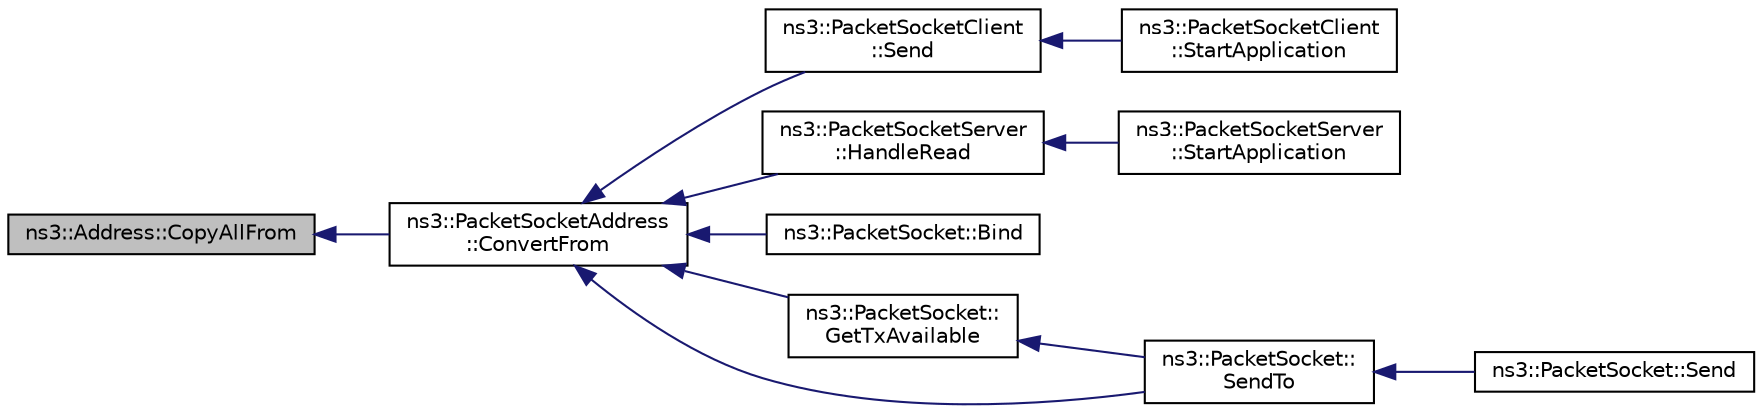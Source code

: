 digraph "ns3::Address::CopyAllFrom"
{
  edge [fontname="Helvetica",fontsize="10",labelfontname="Helvetica",labelfontsize="10"];
  node [fontname="Helvetica",fontsize="10",shape=record];
  rankdir="LR";
  Node1 [label="ns3::Address::CopyAllFrom",height=0.2,width=0.4,color="black", fillcolor="grey75", style="filled", fontcolor="black"];
  Node1 -> Node2 [dir="back",color="midnightblue",fontsize="10",style="solid"];
  Node2 [label="ns3::PacketSocketAddress\l::ConvertFrom",height=0.2,width=0.4,color="black", fillcolor="white", style="filled",URL="$d7/d64/classns3_1_1PacketSocketAddress.html#ab90d0401de757d2da5bf1ad07af2ecf5"];
  Node2 -> Node3 [dir="back",color="midnightblue",fontsize="10",style="solid"];
  Node3 [label="ns3::PacketSocketClient\l::Send",height=0.2,width=0.4,color="black", fillcolor="white", style="filled",URL="$d0/dcc/classns3_1_1PacketSocketClient.html#ad3a4b71574d311bbc927ec46dc52abd0",tooltip="Send a packet. "];
  Node3 -> Node4 [dir="back",color="midnightblue",fontsize="10",style="solid"];
  Node4 [label="ns3::PacketSocketClient\l::StartApplication",height=0.2,width=0.4,color="black", fillcolor="white", style="filled",URL="$d0/dcc/classns3_1_1PacketSocketClient.html#a51fe7978d43291735b363a7060512c37",tooltip="Application specific startup code. "];
  Node2 -> Node5 [dir="back",color="midnightblue",fontsize="10",style="solid"];
  Node5 [label="ns3::PacketSocketServer\l::HandleRead",height=0.2,width=0.4,color="black", fillcolor="white", style="filled",URL="$dd/d00/classns3_1_1PacketSocketServer.html#a2ffc59a7b69f44af5f45fe8e9cf2fc85",tooltip="Handle a packet received by the application. "];
  Node5 -> Node6 [dir="back",color="midnightblue",fontsize="10",style="solid"];
  Node6 [label="ns3::PacketSocketServer\l::StartApplication",height=0.2,width=0.4,color="black", fillcolor="white", style="filled",URL="$dd/d00/classns3_1_1PacketSocketServer.html#ab0ede0184063258690b5501c52644045",tooltip="Application specific startup code. "];
  Node2 -> Node7 [dir="back",color="midnightblue",fontsize="10",style="solid"];
  Node7 [label="ns3::PacketSocket::Bind",height=0.2,width=0.4,color="black", fillcolor="white", style="filled",URL="$db/d5c/classns3_1_1PacketSocket.html#a1c50ba1bd9d23186d1c09f60d298095f",tooltip="Bind the socket to the NetDevice and register the protocol handler specified in the address..."];
  Node2 -> Node8 [dir="back",color="midnightblue",fontsize="10",style="solid"];
  Node8 [label="ns3::PacketSocket::\lGetTxAvailable",height=0.2,width=0.4,color="black", fillcolor="white", style="filled",URL="$db/d5c/classns3_1_1PacketSocket.html#a11bf40b37d8cecd2067c880244be5de4",tooltip="Returns the number of bytes which can be sent in a single call to Send. "];
  Node8 -> Node9 [dir="back",color="midnightblue",fontsize="10",style="solid"];
  Node9 [label="ns3::PacketSocket::\lSendTo",height=0.2,width=0.4,color="black", fillcolor="white", style="filled",URL="$db/d5c/classns3_1_1PacketSocket.html#a66dc5b7e29ad76f07ff46368f75b9165",tooltip="Send data to a specified peer. "];
  Node9 -> Node10 [dir="back",color="midnightblue",fontsize="10",style="solid"];
  Node10 [label="ns3::PacketSocket::Send",height=0.2,width=0.4,color="black", fillcolor="white", style="filled",URL="$db/d5c/classns3_1_1PacketSocket.html#a1fd81b9271758334d6abad658580b1a0",tooltip="Send data (or dummy data) to the remote host. "];
  Node2 -> Node9 [dir="back",color="midnightblue",fontsize="10",style="solid"];
}
